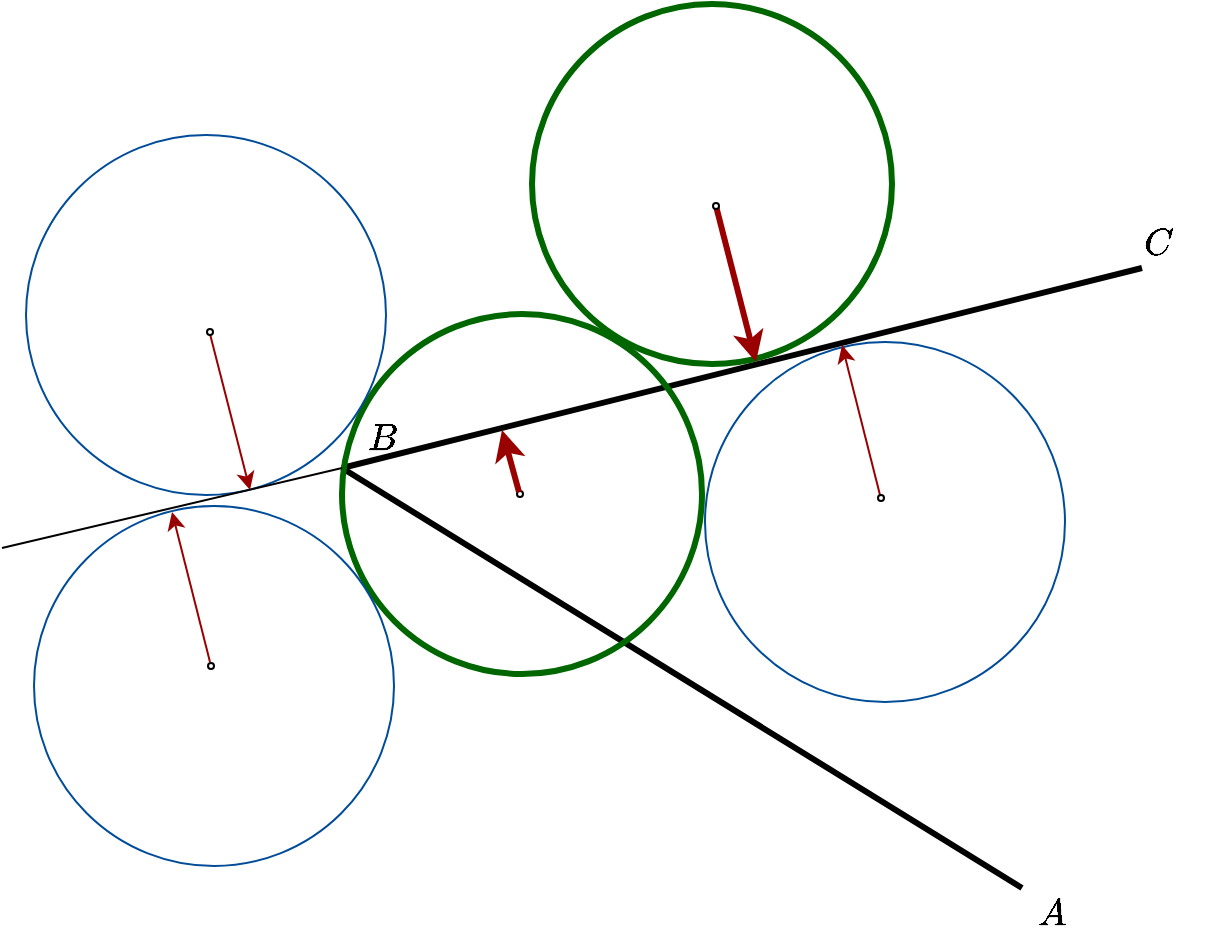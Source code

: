 <mxfile version="21.5.0" type="device">
  <diagram name="Page-1" id="2OCNd6WCyZlN45S1cELS">
    <mxGraphModel dx="801" dy="468" grid="1" gridSize="10" guides="1" tooltips="1" connect="1" arrows="1" fold="1" page="1" pageScale="1" pageWidth="850" pageHeight="1100" math="1" shadow="0">
      <root>
        <mxCell id="0" />
        <mxCell id="1" parent="0" />
        <mxCell id="N_oF89oVKt3TDBiyV_as-4" value="" style="endArrow=none;html=1;rounded=0;strokeWidth=3;" edge="1" parent="1">
          <mxGeometry width="50" height="50" relative="1" as="geometry">
            <mxPoint x="610" y="200" as="sourcePoint" />
            <mxPoint x="210" y="300" as="targetPoint" />
          </mxGeometry>
        </mxCell>
        <mxCell id="N_oF89oVKt3TDBiyV_as-5" value="" style="endArrow=none;html=1;rounded=0;strokeWidth=3;" edge="1" parent="1">
          <mxGeometry width="50" height="50" relative="1" as="geometry">
            <mxPoint x="550" y="510" as="sourcePoint" />
            <mxPoint x="210" y="300" as="targetPoint" />
          </mxGeometry>
        </mxCell>
        <mxCell id="N_oF89oVKt3TDBiyV_as-9" value="&lt;b&gt;$$B$$&lt;/b&gt;" style="text;html=1;strokeColor=none;fillColor=none;align=center;verticalAlign=middle;whiteSpace=wrap;rounded=0;fontSize=16;" vertex="1" parent="1">
          <mxGeometry x="200" y="270" width="60" height="30" as="geometry" />
        </mxCell>
        <mxCell id="N_oF89oVKt3TDBiyV_as-10" value="&lt;b&gt;$$C$$&lt;/b&gt;" style="text;html=1;strokeColor=none;fillColor=none;align=center;verticalAlign=middle;whiteSpace=wrap;rounded=0;fontSize=16;" vertex="1" parent="1">
          <mxGeometry x="588" y="173" width="60" height="30" as="geometry" />
        </mxCell>
        <mxCell id="N_oF89oVKt3TDBiyV_as-14" value="" style="ellipse;whiteSpace=wrap;html=1;aspect=fixed;fillColor=none;strokeWidth=3;strokeColor=#006600;" vertex="1" parent="1">
          <mxGeometry x="305" y="68" width="180" height="180" as="geometry" />
        </mxCell>
        <mxCell id="N_oF89oVKt3TDBiyV_as-15" value="" style="ellipse;whiteSpace=wrap;html=1;aspect=fixed;" vertex="1" parent="1">
          <mxGeometry x="297.5" y="311.5" width="3" height="3" as="geometry" />
        </mxCell>
        <mxCell id="N_oF89oVKt3TDBiyV_as-16" value="" style="ellipse;whiteSpace=wrap;html=1;aspect=fixed;fillColor=none;strokeWidth=3;strokeColor=#006600;" vertex="1" parent="1">
          <mxGeometry x="210" y="223" width="180" height="180" as="geometry" />
        </mxCell>
        <mxCell id="N_oF89oVKt3TDBiyV_as-36" value="" style="endArrow=classic;html=1;rounded=0;strokeWidth=3;strokeColor=#990000;startArrow=none;startFill=0;endFill=1;" edge="1" parent="1">
          <mxGeometry width="50" height="50" relative="1" as="geometry">
            <mxPoint x="397" y="169" as="sourcePoint" />
            <mxPoint x="417" y="247" as="targetPoint" />
          </mxGeometry>
        </mxCell>
        <mxCell id="N_oF89oVKt3TDBiyV_as-37" value="&lt;b&gt;$$A$$&lt;/b&gt;" style="text;html=1;strokeColor=none;fillColor=none;align=center;verticalAlign=middle;whiteSpace=wrap;rounded=0;fontSize=16;" vertex="1" parent="1">
          <mxGeometry x="535" y="508" width="60" height="30" as="geometry" />
        </mxCell>
        <mxCell id="N_oF89oVKt3TDBiyV_as-38" value="" style="ellipse;whiteSpace=wrap;html=1;aspect=fixed;fillColor=none;strokeWidth=1;strokeColor=#004C99;" vertex="1" parent="1">
          <mxGeometry x="391.5" y="237" width="180" height="180" as="geometry" />
        </mxCell>
        <mxCell id="N_oF89oVKt3TDBiyV_as-39" value="" style="ellipse;whiteSpace=wrap;html=1;aspect=fixed;fillColor=none;strokeWidth=1;strokeColor=#004C99;" vertex="1" parent="1">
          <mxGeometry x="52" y="133.5" width="180" height="180" as="geometry" />
        </mxCell>
        <mxCell id="N_oF89oVKt3TDBiyV_as-40" value="" style="endArrow=none;html=1;rounded=0;strokeWidth=1;" edge="1" parent="1">
          <mxGeometry width="50" height="50" relative="1" as="geometry">
            <mxPoint x="210" y="300" as="sourcePoint" />
            <mxPoint x="40" y="340" as="targetPoint" />
          </mxGeometry>
        </mxCell>
        <mxCell id="N_oF89oVKt3TDBiyV_as-41" value="" style="ellipse;whiteSpace=wrap;html=1;aspect=fixed;fillColor=none;strokeWidth=1;strokeColor=#004C99;" vertex="1" parent="1">
          <mxGeometry x="56" y="319" width="180" height="180" as="geometry" />
        </mxCell>
        <mxCell id="N_oF89oVKt3TDBiyV_as-42" value="" style="endArrow=classic;html=1;rounded=0;strokeWidth=1;strokeColor=#990000;startArrow=none;startFill=0;endFill=1;" edge="1" parent="1">
          <mxGeometry width="50" height="50" relative="1" as="geometry">
            <mxPoint x="144" y="233" as="sourcePoint" />
            <mxPoint x="164" y="311" as="targetPoint" />
          </mxGeometry>
        </mxCell>
        <mxCell id="N_oF89oVKt3TDBiyV_as-43" value="" style="endArrow=classic;html=1;rounded=0;strokeWidth=3;strokeColor=#990000;startArrow=none;startFill=0;endFill=1;" edge="1" parent="1">
          <mxGeometry width="50" height="50" relative="1" as="geometry">
            <mxPoint x="298.5" y="312" as="sourcePoint" />
            <mxPoint x="290" y="281" as="targetPoint" />
          </mxGeometry>
        </mxCell>
        <mxCell id="N_oF89oVKt3TDBiyV_as-44" value="" style="endArrow=classic;html=1;rounded=0;strokeWidth=1;strokeColor=#990000;startArrow=none;startFill=0;endFill=1;" edge="1" parent="1">
          <mxGeometry width="50" height="50" relative="1" as="geometry">
            <mxPoint x="144" y="397" as="sourcePoint" />
            <mxPoint x="125" y="322" as="targetPoint" />
          </mxGeometry>
        </mxCell>
        <mxCell id="N_oF89oVKt3TDBiyV_as-45" value="" style="endArrow=classic;html=1;rounded=0;strokeWidth=1;strokeColor=#990000;startArrow=none;startFill=0;endFill=1;" edge="1" parent="1">
          <mxGeometry width="50" height="50" relative="1" as="geometry">
            <mxPoint x="479" y="313.5" as="sourcePoint" />
            <mxPoint x="460" y="238.5" as="targetPoint" />
          </mxGeometry>
        </mxCell>
        <mxCell id="N_oF89oVKt3TDBiyV_as-20" value="" style="ellipse;whiteSpace=wrap;html=1;aspect=fixed;" vertex="1" parent="1">
          <mxGeometry x="395.5" y="167.5" width="3" height="3" as="geometry" />
        </mxCell>
        <mxCell id="N_oF89oVKt3TDBiyV_as-46" value="" style="ellipse;whiteSpace=wrap;html=1;aspect=fixed;" vertex="1" parent="1">
          <mxGeometry x="478" y="313.5" width="3" height="3" as="geometry" />
        </mxCell>
        <mxCell id="N_oF89oVKt3TDBiyV_as-47" value="" style="ellipse;whiteSpace=wrap;html=1;aspect=fixed;" vertex="1" parent="1">
          <mxGeometry x="142.5" y="230.5" width="3" height="3" as="geometry" />
        </mxCell>
        <mxCell id="N_oF89oVKt3TDBiyV_as-48" value="" style="ellipse;whiteSpace=wrap;html=1;aspect=fixed;" vertex="1" parent="1">
          <mxGeometry x="143" y="397.5" width="3" height="3" as="geometry" />
        </mxCell>
      </root>
    </mxGraphModel>
  </diagram>
</mxfile>
